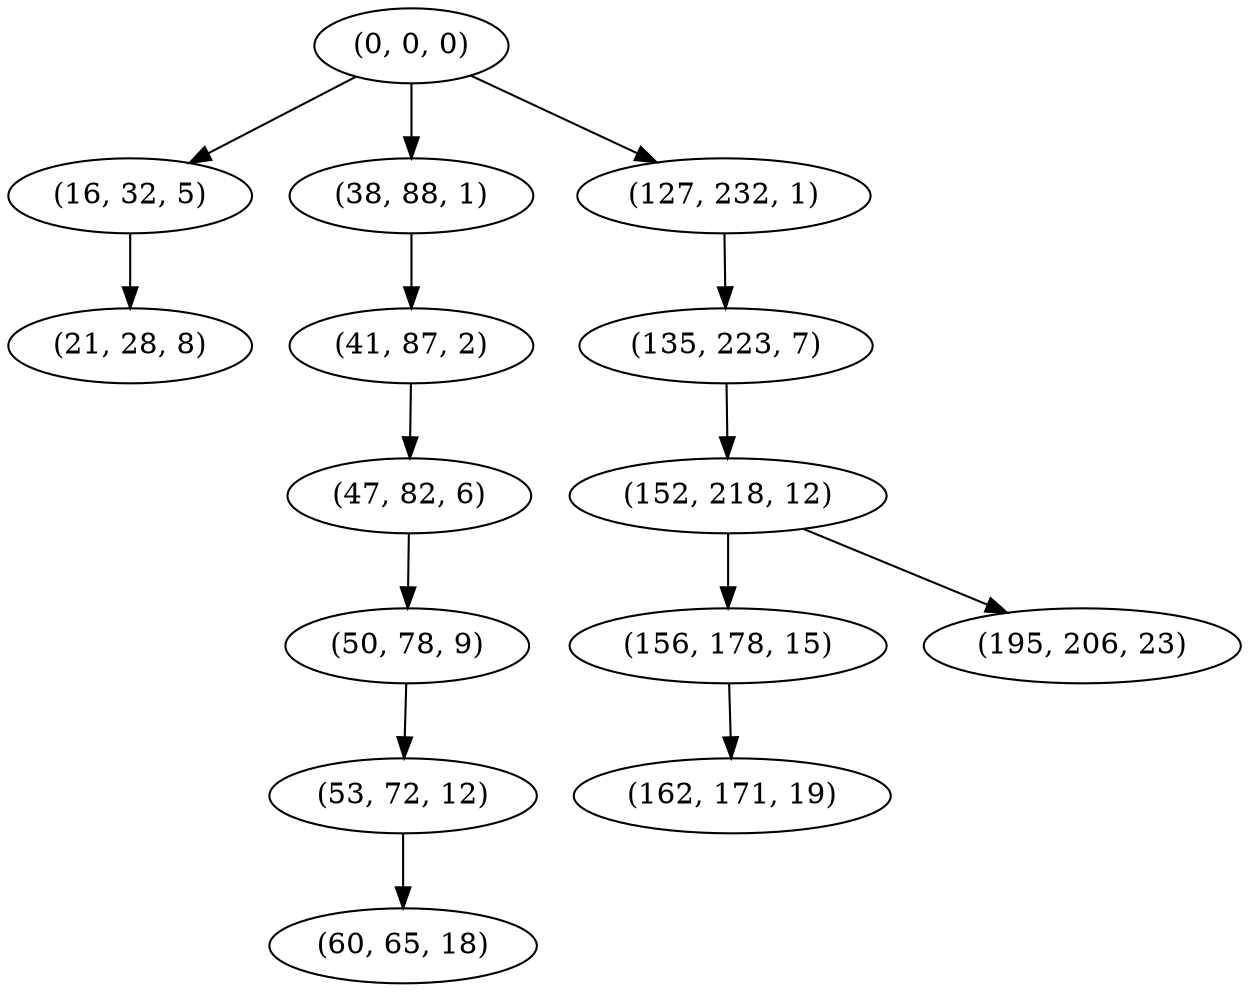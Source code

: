 digraph tree {
    "(0, 0, 0)";
    "(16, 32, 5)";
    "(21, 28, 8)";
    "(38, 88, 1)";
    "(41, 87, 2)";
    "(47, 82, 6)";
    "(50, 78, 9)";
    "(53, 72, 12)";
    "(60, 65, 18)";
    "(127, 232, 1)";
    "(135, 223, 7)";
    "(152, 218, 12)";
    "(156, 178, 15)";
    "(162, 171, 19)";
    "(195, 206, 23)";
    "(0, 0, 0)" -> "(16, 32, 5)";
    "(0, 0, 0)" -> "(38, 88, 1)";
    "(0, 0, 0)" -> "(127, 232, 1)";
    "(16, 32, 5)" -> "(21, 28, 8)";
    "(38, 88, 1)" -> "(41, 87, 2)";
    "(41, 87, 2)" -> "(47, 82, 6)";
    "(47, 82, 6)" -> "(50, 78, 9)";
    "(50, 78, 9)" -> "(53, 72, 12)";
    "(53, 72, 12)" -> "(60, 65, 18)";
    "(127, 232, 1)" -> "(135, 223, 7)";
    "(135, 223, 7)" -> "(152, 218, 12)";
    "(152, 218, 12)" -> "(156, 178, 15)";
    "(152, 218, 12)" -> "(195, 206, 23)";
    "(156, 178, 15)" -> "(162, 171, 19)";
}
